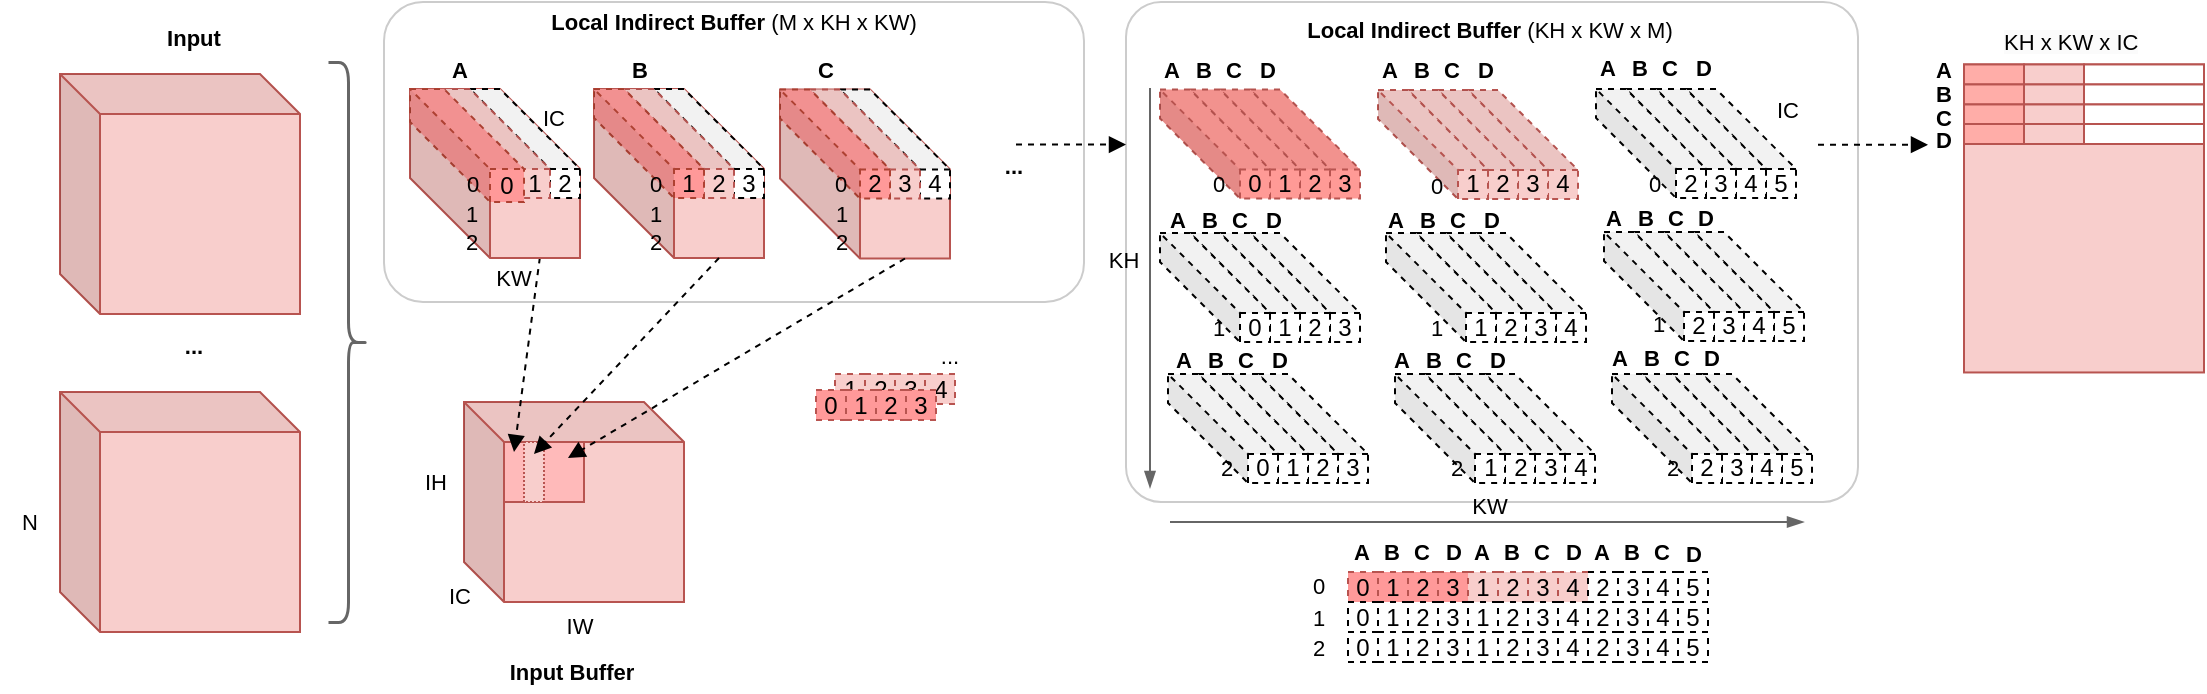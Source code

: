 <mxfile version="20.8.18" type="device"><diagram id="ae-v8owSXj6UldaDRLfe" name="Page-1"><mxGraphModel dx="1970" dy="698" grid="1" gridSize="10" guides="1" tooltips="1" connect="1" arrows="1" fold="1" page="1" pageScale="1" pageWidth="850" pageHeight="1100" math="0" shadow="0"><root><mxCell id="0"/><mxCell id="1" parent="0"/><mxCell id="1ZvG7p0yHFpH57uy652_-35" value="1" style="whiteSpace=wrap;html=1;aspect=fixed;dashed=1;fillColor=#f8cecc;strokeColor=#b85450;" vertex="1" parent="1"><mxGeometry x="415.5" y="446" width="15" height="15" as="geometry"/></mxCell><mxCell id="1ZvG7p0yHFpH57uy652_-36" value="2" style="whiteSpace=wrap;html=1;aspect=fixed;dashed=1;fillColor=#f8cecc;strokeColor=#b85450;" vertex="1" parent="1"><mxGeometry x="430.5" y="446" width="15" height="15" as="geometry"/></mxCell><mxCell id="1ZvG7p0yHFpH57uy652_-37" value="3" style="whiteSpace=wrap;html=1;aspect=fixed;dashed=1;fillColor=#f8cecc;strokeColor=#b85450;" vertex="1" parent="1"><mxGeometry x="445.5" y="446" width="15" height="15" as="geometry"/></mxCell><mxCell id="1ZvG7p0yHFpH57uy652_-38" value="4" style="whiteSpace=wrap;html=1;aspect=fixed;dashed=1;fillColor=#f8cecc;strokeColor=#b85450;" vertex="1" parent="1"><mxGeometry x="460.5" y="446" width="15" height="15" as="geometry"/></mxCell><mxCell id="DsUd5H_w7NQg_PdXJim7-3" value="" style="shape=cube;whiteSpace=wrap;html=1;boundedLbl=1;backgroundOutline=1;darkOpacity=0.05;darkOpacity2=0.1;size=20;fillColor=#f8cecc;strokeColor=#b85450;" parent="1" vertex="1"><mxGeometry x="28" y="455" width="120" height="120" as="geometry"/></mxCell><mxCell id="DsUd5H_w7NQg_PdXJim7-4" value="" style="shape=cube;whiteSpace=wrap;html=1;boundedLbl=1;backgroundOutline=1;darkOpacity=0.05;darkOpacity2=0.1;size=20;fillColor=#f8cecc;strokeColor=#b85450;" parent="1" vertex="1"><mxGeometry x="230" y="460" width="110" height="100" as="geometry"/></mxCell><mxCell id="DsUd5H_w7NQg_PdXJim7-5" value="" style="whiteSpace=wrap;html=1;aspect=fixed;fillColor=#f8cecc;strokeColor=#b85450;" parent="1" vertex="1"><mxGeometry x="240" y="352" width="20" height="20" as="geometry"/></mxCell><mxCell id="DsUd5H_w7NQg_PdXJim7-6" value="" style="rounded=0;whiteSpace=wrap;html=1;fillColor=#FFBABA;strokeColor=#b85450;" parent="1" vertex="1"><mxGeometry x="250" y="480" width="40" height="30" as="geometry"/></mxCell><mxCell id="DsUd5H_w7NQg_PdXJim7-7" value="" style="rounded=0;whiteSpace=wrap;html=1;fillColor=#f8cecc;strokeColor=#b85450;dashed=1;dashPattern=1 1;" parent="1" vertex="1"><mxGeometry x="260" y="480" width="10" height="30" as="geometry"/></mxCell><mxCell id="DsUd5H_w7NQg_PdXJim7-9" value="" style="rounded=1;whiteSpace=wrap;html=1;strokeColor=#CCCCCC;arcSize=13;" parent="1" vertex="1"><mxGeometry x="190" y="260" width="350" height="150" as="geometry"/></mxCell><mxCell id="DsUd5H_w7NQg_PdXJim7-12" value="&lt;font style=&quot;font-size: 11px;&quot;&gt;KW&lt;/font&gt;" style="text;html=1;strokeColor=none;fillColor=none;align=center;verticalAlign=middle;whiteSpace=wrap;rounded=0;fontSize=12;" parent="1" vertex="1"><mxGeometry x="240" y="388" width="30" height="20" as="geometry"/></mxCell><mxCell id="DsUd5H_w7NQg_PdXJim7-23" value="&lt;span style=&quot;font-size: 11px;&quot;&gt;...&lt;/span&gt;" style="text;html=1;strokeColor=none;fillColor=none;align=center;verticalAlign=middle;whiteSpace=wrap;rounded=0;fontSize=12;" parent="1" vertex="1"><mxGeometry x="458" y="427" width="30" height="20" as="geometry"/></mxCell><mxCell id="DsUd5H_w7NQg_PdXJim7-24" value="&lt;font style=&quot;font-size: 11px;&quot;&gt;Local Indirect Buffer&lt;span style=&quot;font-weight: normal;&quot;&gt; (M x KH x KW)&lt;/span&gt;&lt;/font&gt;" style="text;html=1;strokeColor=none;fillColor=none;align=center;verticalAlign=middle;whiteSpace=wrap;rounded=0;fontSize=12;fontStyle=1" parent="1" vertex="1"><mxGeometry x="258" y="260" width="214" height="20" as="geometry"/></mxCell><mxCell id="DsUd5H_w7NQg_PdXJim7-25" value="" style="shape=cube;whiteSpace=wrap;html=1;boundedLbl=1;backgroundOutline=1;darkOpacity=0.05;darkOpacity2=0.1;size=20;fillColor=#f8cecc;strokeColor=#b85450;" parent="1" vertex="1"><mxGeometry x="28" y="296" width="120" height="120" as="geometry"/></mxCell><mxCell id="DsUd5H_w7NQg_PdXJim7-26" value="" style="endArrow=block;html=1;rounded=0;fontSize=11;entryX=0;entryY=0;entryDx=0;entryDy=0;entryPerimeter=0;dashed=1;endFill=1;exitX=0.764;exitY=0.996;exitDx=0;exitDy=0;exitPerimeter=0;" parent="1" source="1ZvG7p0yHFpH57uy652_-11" edge="1"><mxGeometry width="50" height="50" relative="1" as="geometry"><mxPoint x="250.847" y="387" as="sourcePoint"/><mxPoint x="255.0" y="485" as="targetPoint"/></mxGeometry></mxCell><mxCell id="DsUd5H_w7NQg_PdXJim7-29" value="&lt;span style=&quot;font-size: 11px;&quot;&gt;IH&lt;/span&gt;" style="text;html=1;strokeColor=none;fillColor=none;align=center;verticalAlign=middle;whiteSpace=wrap;rounded=0;fontSize=8;" parent="1" vertex="1"><mxGeometry x="201" y="490" width="30" height="20" as="geometry"/></mxCell><mxCell id="DsUd5H_w7NQg_PdXJim7-30" value="&lt;span style=&quot;font-size: 11px;&quot;&gt;IW&lt;/span&gt;" style="text;html=1;strokeColor=none;fillColor=none;align=center;verticalAlign=middle;whiteSpace=wrap;rounded=0;fontSize=8;" parent="1" vertex="1"><mxGeometry x="273" y="562" width="30" height="20" as="geometry"/></mxCell><mxCell id="DsUd5H_w7NQg_PdXJim7-31" value="&lt;span style=&quot;font-size: 11px;&quot;&gt;IC&lt;/span&gt;" style="text;html=1;strokeColor=none;fillColor=none;align=center;verticalAlign=middle;whiteSpace=wrap;rounded=0;fontSize=8;" parent="1" vertex="1"><mxGeometry x="213" y="547" width="30" height="20" as="geometry"/></mxCell><mxCell id="DsUd5H_w7NQg_PdXJim7-32" value="&lt;font style=&quot;font-size: 11px;&quot;&gt;Input Buffer&lt;/font&gt;" style="text;html=1;strokeColor=none;fillColor=none;align=center;verticalAlign=middle;whiteSpace=wrap;rounded=0;fontSize=12;fontStyle=1" parent="1" vertex="1"><mxGeometry x="235" y="585" width="98" height="20" as="geometry"/></mxCell><mxCell id="DsUd5H_w7NQg_PdXJim7-33" value="&lt;font style=&quot;font-size: 11px;&quot;&gt;Input&lt;/font&gt;" style="text;html=1;strokeColor=none;fillColor=none;align=center;verticalAlign=middle;whiteSpace=wrap;rounded=0;fontSize=12;fontStyle=1" parent="1" vertex="1"><mxGeometry x="46" y="268" width="98" height="20" as="geometry"/></mxCell><mxCell id="DsUd5H_w7NQg_PdXJim7-34" value="&lt;span style=&quot;font-size: 11px;&quot;&gt;...&lt;/span&gt;" style="text;html=1;strokeColor=none;fillColor=none;align=center;verticalAlign=middle;whiteSpace=wrap;rounded=0;fontSize=12;fontStyle=1" parent="1" vertex="1"><mxGeometry x="46" y="422" width="98" height="20" as="geometry"/></mxCell><mxCell id="DsUd5H_w7NQg_PdXJim7-68" value="&lt;span style=&quot;font-size: 11px;&quot;&gt;N&lt;/span&gt;" style="text;html=1;strokeColor=none;fillColor=none;align=center;verticalAlign=middle;whiteSpace=wrap;rounded=0;fontSize=8;" parent="1" vertex="1"><mxGeometry x="-2" y="510" width="30" height="20" as="geometry"/></mxCell><mxCell id="DsUd5H_w7NQg_PdXJim7-69" value="" style="shape=curlyBracket;whiteSpace=wrap;html=1;rounded=1;flipH=1;labelPosition=right;verticalLabelPosition=middle;align=left;verticalAlign=middle;strokeColor=#666666;fontSize=11;fillColor=#f6c2c0;strokeWidth=1.5;" parent="1" vertex="1"><mxGeometry x="162" y="290" width="20" height="280" as="geometry"/></mxCell><mxCell id="1ZvG7p0yHFpH57uy652_-3" value="" style="shape=cube;whiteSpace=wrap;html=1;boundedLbl=1;backgroundOutline=1;darkOpacity=0.05;darkOpacity2=0.1;size=40;fillColor=#f8cecc;strokeColor=#b85450;" vertex="1" parent="1"><mxGeometry x="295" y="303.5" width="85" height="84.5" as="geometry"/></mxCell><mxCell id="1ZvG7p0yHFpH57uy652_-7" value="3" style="shape=cube;whiteSpace=wrap;html=1;boundedLbl=1;backgroundOutline=1;darkOpacity=0.05;darkOpacity2=0.1;size=40;dashed=1;" vertex="1" parent="1"><mxGeometry x="325" y="303.5" width="55" height="54.5" as="geometry"/></mxCell><mxCell id="1ZvG7p0yHFpH57uy652_-6" value="2" style="shape=cube;whiteSpace=wrap;html=1;boundedLbl=1;backgroundOutline=1;darkOpacity=0.05;darkOpacity2=0.1;size=40;dashed=1;fillColor=#f8cecc;strokeColor=#b85450;" vertex="1" parent="1"><mxGeometry x="310" y="303.5" width="55" height="54.5" as="geometry"/></mxCell><mxCell id="1ZvG7p0yHFpH57uy652_-5" value="1" style="shape=cube;whiteSpace=wrap;html=1;boundedLbl=1;backgroundOutline=1;darkOpacity=0.05;darkOpacity2=0.1;size=40;dashed=1;fillColor=#FF9999;strokeColor=#ae4132;" vertex="1" parent="1"><mxGeometry x="295" y="303.5" width="55" height="54.5" as="geometry"/></mxCell><mxCell id="1ZvG7p0yHFpH57uy652_-8" value="&lt;font style=&quot;font-size: 11px;&quot;&gt;0&lt;/font&gt;" style="text;html=1;strokeColor=none;fillColor=none;align=center;verticalAlign=middle;whiteSpace=wrap;rounded=0;fontSize=8;" vertex="1" parent="1"><mxGeometry x="311" y="341" width="30" height="20" as="geometry"/></mxCell><mxCell id="1ZvG7p0yHFpH57uy652_-9" value="&lt;font style=&quot;font-size: 11px;&quot;&gt;1&lt;/font&gt;" style="text;html=1;strokeColor=none;fillColor=none;align=center;verticalAlign=middle;whiteSpace=wrap;rounded=0;fontSize=8;" vertex="1" parent="1"><mxGeometry x="311" y="354" width="30" height="23" as="geometry"/></mxCell><mxCell id="1ZvG7p0yHFpH57uy652_-10" value="&lt;font style=&quot;font-size: 11px;&quot;&gt;2&lt;/font&gt;" style="text;html=1;strokeColor=none;fillColor=none;align=center;verticalAlign=middle;whiteSpace=wrap;rounded=0;fontSize=8;" vertex="1" parent="1"><mxGeometry x="311" y="370" width="30" height="20" as="geometry"/></mxCell><mxCell id="1ZvG7p0yHFpH57uy652_-11" value="" style="shape=cube;whiteSpace=wrap;html=1;boundedLbl=1;backgroundOutline=1;darkOpacity=0.05;darkOpacity2=0.1;size=40;fillColor=#f8cecc;strokeColor=#b85450;" vertex="1" parent="1"><mxGeometry x="203" y="303.5" width="85" height="84.5" as="geometry"/></mxCell><mxCell id="1ZvG7p0yHFpH57uy652_-12" value="2" style="shape=cube;whiteSpace=wrap;html=1;boundedLbl=1;backgroundOutline=1;darkOpacity=0.05;darkOpacity2=0.1;size=40;dashed=1;" vertex="1" parent="1"><mxGeometry x="233" y="303.5" width="55" height="54.5" as="geometry"/></mxCell><mxCell id="1ZvG7p0yHFpH57uy652_-13" value="1" style="shape=cube;whiteSpace=wrap;html=1;boundedLbl=1;backgroundOutline=1;darkOpacity=0.05;darkOpacity2=0.1;size=40;dashed=1;fillColor=#f8cecc;strokeColor=#b85450;" vertex="1" parent="1"><mxGeometry x="218" y="303.5" width="55" height="54.5" as="geometry"/></mxCell><mxCell id="1ZvG7p0yHFpH57uy652_-14" value="0" style="shape=cube;whiteSpace=wrap;html=1;boundedLbl=1;backgroundOutline=1;darkOpacity=0.05;darkOpacity2=0.1;size=40;dashed=1;fillColor=#FF9999;strokeColor=#ae4132;" vertex="1" parent="1"><mxGeometry x="203" y="303.5" width="57" height="56.48" as="geometry"/></mxCell><mxCell id="1ZvG7p0yHFpH57uy652_-15" value="&lt;font style=&quot;font-size: 11px;&quot;&gt;0&lt;/font&gt;" style="text;html=1;strokeColor=none;fillColor=none;align=center;verticalAlign=middle;whiteSpace=wrap;rounded=0;fontSize=8;" vertex="1" parent="1"><mxGeometry x="219" y="341" width="31" height="20" as="geometry"/></mxCell><mxCell id="1ZvG7p0yHFpH57uy652_-16" value="&lt;font style=&quot;font-size: 11px;&quot;&gt;1&lt;/font&gt;" style="text;html=1;strokeColor=none;fillColor=none;align=center;verticalAlign=middle;whiteSpace=wrap;rounded=0;fontSize=8;" vertex="1" parent="1"><mxGeometry x="219" y="354" width="30" height="23" as="geometry"/></mxCell><mxCell id="1ZvG7p0yHFpH57uy652_-17" value="&lt;font style=&quot;font-size: 11px;&quot;&gt;2&lt;/font&gt;" style="text;html=1;strokeColor=none;fillColor=none;align=center;verticalAlign=middle;whiteSpace=wrap;rounded=0;fontSize=8;" vertex="1" parent="1"><mxGeometry x="219" y="370" width="30" height="20" as="geometry"/></mxCell><mxCell id="1ZvG7p0yHFpH57uy652_-18" value="&lt;font style=&quot;font-size: 11px;&quot;&gt;IC&lt;/font&gt;" style="text;html=1;strokeColor=none;fillColor=none;align=center;verticalAlign=middle;whiteSpace=wrap;rounded=0;fontSize=8;" vertex="1" parent="1"><mxGeometry x="260" y="307.75" width="30" height="20" as="geometry"/></mxCell><mxCell id="1ZvG7p0yHFpH57uy652_-19" value="&lt;font style=&quot;font-size: 11px;&quot;&gt;A&lt;/font&gt;" style="text;html=1;strokeColor=none;fillColor=none;align=center;verticalAlign=middle;whiteSpace=wrap;rounded=0;fontSize=8;fontStyle=1" vertex="1" parent="1"><mxGeometry x="213" y="283.5" width="30" height="20" as="geometry"/></mxCell><mxCell id="1ZvG7p0yHFpH57uy652_-20" value="&lt;font style=&quot;font-size: 11px;&quot;&gt;B&lt;/font&gt;" style="text;html=1;strokeColor=none;fillColor=none;align=center;verticalAlign=middle;whiteSpace=wrap;rounded=0;fontSize=8;fontStyle=1" vertex="1" parent="1"><mxGeometry x="303" y="283.5" width="30" height="20" as="geometry"/></mxCell><mxCell id="1ZvG7p0yHFpH57uy652_-21" value="" style="shape=cube;whiteSpace=wrap;html=1;boundedLbl=1;backgroundOutline=1;darkOpacity=0.05;darkOpacity2=0.1;size=40;fillColor=#f8cecc;strokeColor=#b85450;" vertex="1" parent="1"><mxGeometry x="388" y="303.75" width="85" height="84.5" as="geometry"/></mxCell><mxCell id="1ZvG7p0yHFpH57uy652_-22" value="4" style="shape=cube;whiteSpace=wrap;html=1;boundedLbl=1;backgroundOutline=1;darkOpacity=0.05;darkOpacity2=0.1;size=40;dashed=1;" vertex="1" parent="1"><mxGeometry x="418" y="303.75" width="55" height="54.5" as="geometry"/></mxCell><mxCell id="1ZvG7p0yHFpH57uy652_-23" value="3" style="shape=cube;whiteSpace=wrap;html=1;boundedLbl=1;backgroundOutline=1;darkOpacity=0.05;darkOpacity2=0.1;size=40;dashed=1;fillColor=#f8cecc;strokeColor=#b85450;" vertex="1" parent="1"><mxGeometry x="403" y="303.75" width="55" height="54.5" as="geometry"/></mxCell><mxCell id="1ZvG7p0yHFpH57uy652_-24" value="2" style="shape=cube;whiteSpace=wrap;html=1;boundedLbl=1;backgroundOutline=1;darkOpacity=0.05;darkOpacity2=0.1;size=40;dashed=1;fillColor=#FF9999;strokeColor=#ae4132;" vertex="1" parent="1"><mxGeometry x="388" y="303.75" width="55" height="54.5" as="geometry"/></mxCell><mxCell id="1ZvG7p0yHFpH57uy652_-25" value="&lt;font style=&quot;font-size: 11px;&quot;&gt;0&lt;/font&gt;" style="text;html=1;strokeColor=none;fillColor=none;align=center;verticalAlign=middle;whiteSpace=wrap;rounded=0;fontSize=8;" vertex="1" parent="1"><mxGeometry x="404" y="341.25" width="29" height="20" as="geometry"/></mxCell><mxCell id="1ZvG7p0yHFpH57uy652_-26" value="&lt;font style=&quot;font-size: 11px;&quot;&gt;1&lt;/font&gt;" style="text;html=1;strokeColor=none;fillColor=none;align=center;verticalAlign=middle;whiteSpace=wrap;rounded=0;fontSize=8;" vertex="1" parent="1"><mxGeometry x="404" y="354.25" width="30" height="23" as="geometry"/></mxCell><mxCell id="1ZvG7p0yHFpH57uy652_-27" value="&lt;font style=&quot;font-size: 11px;&quot;&gt;2&lt;/font&gt;" style="text;html=1;strokeColor=none;fillColor=none;align=center;verticalAlign=middle;whiteSpace=wrap;rounded=0;fontSize=8;" vertex="1" parent="1"><mxGeometry x="404" y="370.25" width="30" height="20" as="geometry"/></mxCell><mxCell id="1ZvG7p0yHFpH57uy652_-28" value="&lt;font style=&quot;font-size: 11px;&quot;&gt;C&lt;/font&gt;" style="text;html=1;strokeColor=none;fillColor=none;align=center;verticalAlign=middle;whiteSpace=wrap;rounded=0;fontSize=8;fontStyle=1" vertex="1" parent="1"><mxGeometry x="396" y="283.75" width="30" height="20" as="geometry"/></mxCell><mxCell id="DsUd5H_w7NQg_PdXJim7-27" value="" style="endArrow=block;html=1;rounded=0;fontSize=11;dashed=1;endFill=1;exitX=0;exitY=0;exitDx=62.5;exitDy=84.5;exitPerimeter=0;" parent="1" source="1ZvG7p0yHFpH57uy652_-3" edge="1"><mxGeometry width="50" height="50" relative="1" as="geometry"><mxPoint x="295.782" y="387" as="sourcePoint"/><mxPoint x="265" y="486" as="targetPoint"/></mxGeometry></mxCell><mxCell id="1ZvG7p0yHFpH57uy652_-29" value="&lt;span style=&quot;font-size: 11px;&quot;&gt;...&lt;/span&gt;" style="text;html=1;strokeColor=none;fillColor=none;align=center;verticalAlign=middle;whiteSpace=wrap;rounded=0;fontSize=8;fontStyle=1" vertex="1" parent="1"><mxGeometry x="490" y="332" width="30" height="20" as="geometry"/></mxCell><mxCell id="1ZvG7p0yHFpH57uy652_-30" value="" style="endArrow=block;html=1;rounded=0;fontSize=11;dashed=1;endFill=1;exitX=0;exitY=0;exitDx=62.5;exitDy=84.5;exitPerimeter=0;" edge="1" parent="1" source="1ZvG7p0yHFpH57uy652_-21"><mxGeometry width="50" height="50" relative="1" as="geometry"><mxPoint x="375" y="390" as="sourcePoint"/><mxPoint x="282" y="488" as="targetPoint"/></mxGeometry></mxCell><mxCell id="1ZvG7p0yHFpH57uy652_-31" value="0" style="whiteSpace=wrap;html=1;aspect=fixed;dashed=1;fillColor=#FF9999;strokeColor=#b85450;" vertex="1" parent="1"><mxGeometry x="406" y="454" width="15" height="15" as="geometry"/></mxCell><mxCell id="1ZvG7p0yHFpH57uy652_-32" value="1" style="whiteSpace=wrap;html=1;aspect=fixed;dashed=1;fillColor=#FF9999;strokeColor=#b85450;" vertex="1" parent="1"><mxGeometry x="421" y="454" width="15" height="15" as="geometry"/></mxCell><mxCell id="1ZvG7p0yHFpH57uy652_-33" value="2" style="whiteSpace=wrap;html=1;aspect=fixed;dashed=1;fillColor=#FF9999;strokeColor=#b85450;" vertex="1" parent="1"><mxGeometry x="436" y="454" width="15" height="15" as="geometry"/></mxCell><mxCell id="1ZvG7p0yHFpH57uy652_-34" value="3" style="whiteSpace=wrap;html=1;aspect=fixed;dashed=1;fillColor=#FF9999;strokeColor=#b85450;" vertex="1" parent="1"><mxGeometry x="451" y="454" width="15" height="15" as="geometry"/></mxCell><mxCell id="1ZvG7p0yHFpH57uy652_-39" value="" style="rounded=1;whiteSpace=wrap;html=1;strokeColor=#CCCCCC;arcSize=7;" vertex="1" parent="1"><mxGeometry x="561" y="260" width="366" height="250" as="geometry"/></mxCell><mxCell id="1ZvG7p0yHFpH57uy652_-42" value="&lt;font style=&quot;font-size: 11px;&quot;&gt;Local Indirect Buffer&lt;span style=&quot;font-weight: normal;&quot;&gt; (KH x KW x M)&lt;/span&gt;&lt;/font&gt;" style="text;html=1;strokeColor=none;fillColor=none;align=center;verticalAlign=middle;whiteSpace=wrap;rounded=0;fontSize=12;fontStyle=1" vertex="1" parent="1"><mxGeometry x="636" y="263.75" width="214" height="20" as="geometry"/></mxCell><mxCell id="1ZvG7p0yHFpH57uy652_-46" value="3" style="shape=cube;whiteSpace=wrap;html=1;boundedLbl=1;backgroundOutline=1;darkOpacity=0.05;darkOpacity2=0.1;size=40;dashed=1;fillColor=#FF9A96;strokeColor=#b85450;" vertex="1" parent="1"><mxGeometry x="623" y="303.75" width="55" height="54.5" as="geometry"/></mxCell><mxCell id="1ZvG7p0yHFpH57uy652_-47" value="2" style="shape=cube;whiteSpace=wrap;html=1;boundedLbl=1;backgroundOutline=1;darkOpacity=0.05;darkOpacity2=0.1;size=40;dashed=1;fillColor=#FF9A96;strokeColor=#b85450;" vertex="1" parent="1"><mxGeometry x="608" y="303.75" width="55" height="54.5" as="geometry"/></mxCell><mxCell id="1ZvG7p0yHFpH57uy652_-48" value="1" style="shape=cube;whiteSpace=wrap;html=1;boundedLbl=1;backgroundOutline=1;darkOpacity=0.05;darkOpacity2=0.1;size=40;dashed=1;fillColor=#FF9A96;strokeColor=#b85450;" vertex="1" parent="1"><mxGeometry x="593" y="303.75" width="55" height="54.5" as="geometry"/></mxCell><mxCell id="1ZvG7p0yHFpH57uy652_-51" value="0" style="shape=cube;whiteSpace=wrap;html=1;boundedLbl=1;backgroundOutline=1;darkOpacity=0.05;darkOpacity2=0.1;size=40;dashed=1;fillColor=#FF9A96;strokeColor=#b85450;" vertex="1" parent="1"><mxGeometry x="578" y="303.75" width="55" height="54.5" as="geometry"/></mxCell><mxCell id="1ZvG7p0yHFpH57uy652_-52" value="&lt;font style=&quot;font-size: 11px;&quot;&gt;0&lt;/font&gt;" style="text;html=1;strokeColor=none;fillColor=none;align=center;verticalAlign=middle;whiteSpace=wrap;rounded=0;fontSize=8;" vertex="1" parent="1"><mxGeometry x="593" y="341.25" width="29" height="20" as="geometry"/></mxCell><mxCell id="1ZvG7p0yHFpH57uy652_-53" value="&lt;font style=&quot;font-size: 11px;&quot;&gt;A&lt;/font&gt;" style="text;html=1;strokeColor=none;fillColor=none;align=center;verticalAlign=middle;whiteSpace=wrap;rounded=0;fontSize=8;fontStyle=1" vertex="1" parent="1"><mxGeometry x="569" y="283.5" width="30" height="20" as="geometry"/></mxCell><mxCell id="1ZvG7p0yHFpH57uy652_-55" value="&lt;font style=&quot;font-size: 11px;&quot;&gt;B&lt;/font&gt;" style="text;html=1;strokeColor=none;fillColor=none;align=center;verticalAlign=middle;whiteSpace=wrap;rounded=0;fontSize=8;fontStyle=1" vertex="1" parent="1"><mxGeometry x="585" y="283.5" width="30" height="20" as="geometry"/></mxCell><mxCell id="1ZvG7p0yHFpH57uy652_-56" value="&lt;font style=&quot;font-size: 11px;&quot;&gt;C&lt;/font&gt;" style="text;html=1;strokeColor=none;fillColor=none;align=center;verticalAlign=middle;whiteSpace=wrap;rounded=0;fontSize=8;fontStyle=1" vertex="1" parent="1"><mxGeometry x="600" y="283.5" width="30" height="20" as="geometry"/></mxCell><mxCell id="1ZvG7p0yHFpH57uy652_-57" value="&lt;font style=&quot;font-size: 11px;&quot;&gt;D&lt;/font&gt;" style="text;html=1;strokeColor=none;fillColor=none;align=center;verticalAlign=middle;whiteSpace=wrap;rounded=0;fontSize=8;fontStyle=1" vertex="1" parent="1"><mxGeometry x="617" y="283.75" width="30" height="20" as="geometry"/></mxCell><mxCell id="1ZvG7p0yHFpH57uy652_-58" value="&lt;font style=&quot;font-size: 11px;&quot;&gt;IC&lt;/font&gt;" style="text;html=1;strokeColor=none;fillColor=none;align=center;verticalAlign=middle;whiteSpace=wrap;rounded=0;fontSize=8;" vertex="1" parent="1"><mxGeometry x="877" y="304" width="30" height="20" as="geometry"/></mxCell><mxCell id="1ZvG7p0yHFpH57uy652_-59" value="4" style="shape=cube;whiteSpace=wrap;html=1;boundedLbl=1;backgroundOutline=1;darkOpacity=0.05;darkOpacity2=0.1;size=40;dashed=1;fillColor=#f8cecc;strokeColor=#b85450;" vertex="1" parent="1"><mxGeometry x="732" y="304" width="55" height="54.5" as="geometry"/></mxCell><mxCell id="1ZvG7p0yHFpH57uy652_-60" value="3" style="shape=cube;whiteSpace=wrap;html=1;boundedLbl=1;backgroundOutline=1;darkOpacity=0.05;darkOpacity2=0.1;size=40;dashed=1;fillColor=#f8cecc;strokeColor=#b85450;" vertex="1" parent="1"><mxGeometry x="717" y="304" width="55" height="54.5" as="geometry"/></mxCell><mxCell id="1ZvG7p0yHFpH57uy652_-61" value="2" style="shape=cube;whiteSpace=wrap;html=1;boundedLbl=1;backgroundOutline=1;darkOpacity=0.05;darkOpacity2=0.1;size=40;dashed=1;fillColor=#f8cecc;strokeColor=#b85450;" vertex="1" parent="1"><mxGeometry x="702" y="304" width="55" height="54.5" as="geometry"/></mxCell><mxCell id="1ZvG7p0yHFpH57uy652_-62" value="1" style="shape=cube;whiteSpace=wrap;html=1;boundedLbl=1;backgroundOutline=1;darkOpacity=0.05;darkOpacity2=0.1;size=40;dashed=1;fillColor=#f8cecc;strokeColor=#b85450;" vertex="1" parent="1"><mxGeometry x="687" y="304" width="55" height="54.5" as="geometry"/></mxCell><mxCell id="1ZvG7p0yHFpH57uy652_-63" value="&lt;font style=&quot;font-size: 11px;&quot;&gt;0&lt;/font&gt;" style="text;html=1;strokeColor=none;fillColor=none;align=center;verticalAlign=middle;whiteSpace=wrap;rounded=0;fontSize=8;" vertex="1" parent="1"><mxGeometry x="702" y="341.5" width="29" height="20" as="geometry"/></mxCell><mxCell id="1ZvG7p0yHFpH57uy652_-64" value="&lt;font style=&quot;font-size: 11px;&quot;&gt;A&lt;/font&gt;" style="text;html=1;strokeColor=none;fillColor=none;align=center;verticalAlign=middle;whiteSpace=wrap;rounded=0;fontSize=8;fontStyle=1" vertex="1" parent="1"><mxGeometry x="678" y="283.75" width="30" height="20" as="geometry"/></mxCell><mxCell id="1ZvG7p0yHFpH57uy652_-65" value="&lt;font style=&quot;font-size: 11px;&quot;&gt;B&lt;/font&gt;" style="text;html=1;strokeColor=none;fillColor=none;align=center;verticalAlign=middle;whiteSpace=wrap;rounded=0;fontSize=8;fontStyle=1" vertex="1" parent="1"><mxGeometry x="694" y="283.75" width="30" height="20" as="geometry"/></mxCell><mxCell id="1ZvG7p0yHFpH57uy652_-66" value="&lt;font style=&quot;font-size: 11px;&quot;&gt;C&lt;/font&gt;" style="text;html=1;strokeColor=none;fillColor=none;align=center;verticalAlign=middle;whiteSpace=wrap;rounded=0;fontSize=8;fontStyle=1" vertex="1" parent="1"><mxGeometry x="709" y="283.75" width="30" height="20" as="geometry"/></mxCell><mxCell id="1ZvG7p0yHFpH57uy652_-67" value="&lt;font style=&quot;font-size: 11px;&quot;&gt;D&lt;/font&gt;" style="text;html=1;strokeColor=none;fillColor=none;align=center;verticalAlign=middle;whiteSpace=wrap;rounded=0;fontSize=8;fontStyle=1" vertex="1" parent="1"><mxGeometry x="726" y="284" width="30" height="20" as="geometry"/></mxCell><mxCell id="1ZvG7p0yHFpH57uy652_-79" value="5" style="shape=cube;whiteSpace=wrap;html=1;boundedLbl=1;backgroundOutline=1;darkOpacity=0.05;darkOpacity2=0.1;size=40;dashed=1;" vertex="1" parent="1"><mxGeometry x="841" y="303.48" width="55" height="54.5" as="geometry"/></mxCell><mxCell id="1ZvG7p0yHFpH57uy652_-80" value="4" style="shape=cube;whiteSpace=wrap;html=1;boundedLbl=1;backgroundOutline=1;darkOpacity=0.05;darkOpacity2=0.1;size=40;dashed=1;" vertex="1" parent="1"><mxGeometry x="826" y="303.48" width="55" height="54.5" as="geometry"/></mxCell><mxCell id="1ZvG7p0yHFpH57uy652_-81" value="3" style="shape=cube;whiteSpace=wrap;html=1;boundedLbl=1;backgroundOutline=1;darkOpacity=0.05;darkOpacity2=0.1;size=40;dashed=1;" vertex="1" parent="1"><mxGeometry x="811" y="303.48" width="55" height="54.5" as="geometry"/></mxCell><mxCell id="1ZvG7p0yHFpH57uy652_-82" value="2" style="shape=cube;whiteSpace=wrap;html=1;boundedLbl=1;backgroundOutline=1;darkOpacity=0.05;darkOpacity2=0.1;size=40;dashed=1;" vertex="1" parent="1"><mxGeometry x="796" y="303.48" width="55" height="54.5" as="geometry"/></mxCell><mxCell id="1ZvG7p0yHFpH57uy652_-83" value="&lt;font style=&quot;font-size: 11px;&quot;&gt;0&lt;/font&gt;" style="text;html=1;strokeColor=none;fillColor=none;align=center;verticalAlign=middle;whiteSpace=wrap;rounded=0;fontSize=8;" vertex="1" parent="1"><mxGeometry x="811" y="340.98" width="29" height="20" as="geometry"/></mxCell><mxCell id="1ZvG7p0yHFpH57uy652_-84" value="&lt;font style=&quot;font-size: 11px;&quot;&gt;A&lt;/font&gt;" style="text;html=1;strokeColor=none;fillColor=none;align=center;verticalAlign=middle;whiteSpace=wrap;rounded=0;fontSize=8;fontStyle=1" vertex="1" parent="1"><mxGeometry x="787" y="283.23" width="30" height="20" as="geometry"/></mxCell><mxCell id="1ZvG7p0yHFpH57uy652_-85" value="&lt;font style=&quot;font-size: 11px;&quot;&gt;B&lt;/font&gt;" style="text;html=1;strokeColor=none;fillColor=none;align=center;verticalAlign=middle;whiteSpace=wrap;rounded=0;fontSize=8;fontStyle=1" vertex="1" parent="1"><mxGeometry x="803" y="283.23" width="30" height="20" as="geometry"/></mxCell><mxCell id="1ZvG7p0yHFpH57uy652_-86" value="&lt;font style=&quot;font-size: 11px;&quot;&gt;C&lt;/font&gt;" style="text;html=1;strokeColor=none;fillColor=none;align=center;verticalAlign=middle;whiteSpace=wrap;rounded=0;fontSize=8;fontStyle=1" vertex="1" parent="1"><mxGeometry x="818" y="283.23" width="30" height="20" as="geometry"/></mxCell><mxCell id="1ZvG7p0yHFpH57uy652_-87" value="&lt;font style=&quot;font-size: 11px;&quot;&gt;D&lt;/font&gt;" style="text;html=1;strokeColor=none;fillColor=none;align=center;verticalAlign=middle;whiteSpace=wrap;rounded=0;fontSize=8;fontStyle=1" vertex="1" parent="1"><mxGeometry x="835" y="283.48" width="30" height="20" as="geometry"/></mxCell><mxCell id="1ZvG7p0yHFpH57uy652_-89" value="3" style="shape=cube;whiteSpace=wrap;html=1;boundedLbl=1;backgroundOutline=1;darkOpacity=0.05;darkOpacity2=0.1;size=40;dashed=1;fillColor=#FFFFFF;" vertex="1" parent="1"><mxGeometry x="623" y="375.5" width="55" height="54.5" as="geometry"/></mxCell><mxCell id="1ZvG7p0yHFpH57uy652_-90" value="2" style="shape=cube;whiteSpace=wrap;html=1;boundedLbl=1;backgroundOutline=1;darkOpacity=0.05;darkOpacity2=0.1;size=40;dashed=1;fillColor=#FFFFFF;" vertex="1" parent="1"><mxGeometry x="608" y="375.5" width="55" height="54.5" as="geometry"/></mxCell><mxCell id="1ZvG7p0yHFpH57uy652_-91" value="1" style="shape=cube;whiteSpace=wrap;html=1;boundedLbl=1;backgroundOutline=1;darkOpacity=0.05;darkOpacity2=0.1;size=40;dashed=1;fillColor=#FFFFFF;" vertex="1" parent="1"><mxGeometry x="593" y="375.5" width="55" height="54.5" as="geometry"/></mxCell><mxCell id="1ZvG7p0yHFpH57uy652_-92" value="0" style="shape=cube;whiteSpace=wrap;html=1;boundedLbl=1;backgroundOutline=1;darkOpacity=0.05;darkOpacity2=0.1;size=40;dashed=1;fillColor=#FFFFFF;" vertex="1" parent="1"><mxGeometry x="578" y="375.5" width="55" height="54.5" as="geometry"/></mxCell><mxCell id="1ZvG7p0yHFpH57uy652_-93" value="&lt;font style=&quot;font-size: 11px;&quot;&gt;1&lt;/font&gt;" style="text;html=1;strokeColor=none;fillColor=none;align=center;verticalAlign=middle;whiteSpace=wrap;rounded=0;fontSize=8;" vertex="1" parent="1"><mxGeometry x="593" y="413" width="29" height="20" as="geometry"/></mxCell><mxCell id="1ZvG7p0yHFpH57uy652_-94" value="3" style="shape=cube;whiteSpace=wrap;html=1;boundedLbl=1;backgroundOutline=1;darkOpacity=0.05;darkOpacity2=0.1;size=40;dashed=1;fillColor=#FFFFFF;" vertex="1" parent="1"><mxGeometry x="627" y="446" width="55" height="54.5" as="geometry"/></mxCell><mxCell id="1ZvG7p0yHFpH57uy652_-95" value="2" style="shape=cube;whiteSpace=wrap;html=1;boundedLbl=1;backgroundOutline=1;darkOpacity=0.05;darkOpacity2=0.1;size=40;dashed=1;fillColor=#FFFFFF;" vertex="1" parent="1"><mxGeometry x="612" y="446" width="55" height="54.5" as="geometry"/></mxCell><mxCell id="1ZvG7p0yHFpH57uy652_-96" value="1" style="shape=cube;whiteSpace=wrap;html=1;boundedLbl=1;backgroundOutline=1;darkOpacity=0.05;darkOpacity2=0.1;size=40;dashed=1;fillColor=#FFFFFF;" vertex="1" parent="1"><mxGeometry x="597" y="446" width="55" height="54.5" as="geometry"/></mxCell><mxCell id="1ZvG7p0yHFpH57uy652_-97" value="0" style="shape=cube;whiteSpace=wrap;html=1;boundedLbl=1;backgroundOutline=1;darkOpacity=0.05;darkOpacity2=0.1;size=40;dashed=1;fillColor=#FFFFFF;" vertex="1" parent="1"><mxGeometry x="582" y="446" width="55" height="54.5" as="geometry"/></mxCell><mxCell id="1ZvG7p0yHFpH57uy652_-102" value="&lt;font style=&quot;font-size: 11px;&quot;&gt;2&lt;/font&gt;" style="text;html=1;strokeColor=none;fillColor=none;align=center;verticalAlign=middle;whiteSpace=wrap;rounded=0;fontSize=8;" vertex="1" parent="1"><mxGeometry x="597" y="482.5" width="29" height="20" as="geometry"/></mxCell><mxCell id="1ZvG7p0yHFpH57uy652_-103" value="4" style="shape=cube;whiteSpace=wrap;html=1;boundedLbl=1;backgroundOutline=1;darkOpacity=0.05;darkOpacity2=0.1;size=40;dashed=1;" vertex="1" parent="1"><mxGeometry x="736" y="375.5" width="55" height="54.5" as="geometry"/></mxCell><mxCell id="1ZvG7p0yHFpH57uy652_-104" value="3" style="shape=cube;whiteSpace=wrap;html=1;boundedLbl=1;backgroundOutline=1;darkOpacity=0.05;darkOpacity2=0.1;size=40;dashed=1;" vertex="1" parent="1"><mxGeometry x="721" y="375.5" width="55" height="54.5" as="geometry"/></mxCell><mxCell id="1ZvG7p0yHFpH57uy652_-105" value="2" style="shape=cube;whiteSpace=wrap;html=1;boundedLbl=1;backgroundOutline=1;darkOpacity=0.05;darkOpacity2=0.1;size=40;dashed=1;" vertex="1" parent="1"><mxGeometry x="706" y="375.5" width="55" height="54.5" as="geometry"/></mxCell><mxCell id="1ZvG7p0yHFpH57uy652_-106" value="1" style="shape=cube;whiteSpace=wrap;html=1;boundedLbl=1;backgroundOutline=1;darkOpacity=0.05;darkOpacity2=0.1;size=40;dashed=1;" vertex="1" parent="1"><mxGeometry x="691" y="375.5" width="55" height="54.5" as="geometry"/></mxCell><mxCell id="1ZvG7p0yHFpH57uy652_-107" value="4" style="shape=cube;whiteSpace=wrap;html=1;boundedLbl=1;backgroundOutline=1;darkOpacity=0.05;darkOpacity2=0.1;size=40;dashed=1;" vertex="1" parent="1"><mxGeometry x="740.5" y="446" width="55" height="54.5" as="geometry"/></mxCell><mxCell id="1ZvG7p0yHFpH57uy652_-108" value="3" style="shape=cube;whiteSpace=wrap;html=1;boundedLbl=1;backgroundOutline=1;darkOpacity=0.05;darkOpacity2=0.1;size=40;dashed=1;" vertex="1" parent="1"><mxGeometry x="725.5" y="446" width="55" height="54.5" as="geometry"/></mxCell><mxCell id="1ZvG7p0yHFpH57uy652_-109" value="2" style="shape=cube;whiteSpace=wrap;html=1;boundedLbl=1;backgroundOutline=1;darkOpacity=0.05;darkOpacity2=0.1;size=40;dashed=1;" vertex="1" parent="1"><mxGeometry x="710.5" y="446" width="55" height="54.5" as="geometry"/></mxCell><mxCell id="1ZvG7p0yHFpH57uy652_-110" value="1" style="shape=cube;whiteSpace=wrap;html=1;boundedLbl=1;backgroundOutline=1;darkOpacity=0.05;darkOpacity2=0.1;size=40;dashed=1;" vertex="1" parent="1"><mxGeometry x="695.5" y="446" width="55" height="54.5" as="geometry"/></mxCell><mxCell id="1ZvG7p0yHFpH57uy652_-115" value="5" style="shape=cube;whiteSpace=wrap;html=1;boundedLbl=1;backgroundOutline=1;darkOpacity=0.05;darkOpacity2=0.1;size=40;dashed=1;" vertex="1" parent="1"><mxGeometry x="845" y="375" width="55" height="54.5" as="geometry"/></mxCell><mxCell id="1ZvG7p0yHFpH57uy652_-116" value="4" style="shape=cube;whiteSpace=wrap;html=1;boundedLbl=1;backgroundOutline=1;darkOpacity=0.05;darkOpacity2=0.1;size=40;dashed=1;" vertex="1" parent="1"><mxGeometry x="830" y="375" width="55" height="54.5" as="geometry"/></mxCell><mxCell id="1ZvG7p0yHFpH57uy652_-117" value="3" style="shape=cube;whiteSpace=wrap;html=1;boundedLbl=1;backgroundOutline=1;darkOpacity=0.05;darkOpacity2=0.1;size=40;dashed=1;" vertex="1" parent="1"><mxGeometry x="815" y="375" width="55" height="54.5" as="geometry"/></mxCell><mxCell id="1ZvG7p0yHFpH57uy652_-118" value="2" style="shape=cube;whiteSpace=wrap;html=1;boundedLbl=1;backgroundOutline=1;darkOpacity=0.05;darkOpacity2=0.1;size=40;dashed=1;" vertex="1" parent="1"><mxGeometry x="800" y="375" width="55" height="54.5" as="geometry"/></mxCell><mxCell id="1ZvG7p0yHFpH57uy652_-119" value="5" style="shape=cube;whiteSpace=wrap;html=1;boundedLbl=1;backgroundOutline=1;darkOpacity=0.05;darkOpacity2=0.1;size=40;dashed=1;" vertex="1" parent="1"><mxGeometry x="849" y="446" width="55" height="54.5" as="geometry"/></mxCell><mxCell id="1ZvG7p0yHFpH57uy652_-120" value="4" style="shape=cube;whiteSpace=wrap;html=1;boundedLbl=1;backgroundOutline=1;darkOpacity=0.05;darkOpacity2=0.1;size=40;dashed=1;" vertex="1" parent="1"><mxGeometry x="834" y="446" width="55" height="54.5" as="geometry"/></mxCell><mxCell id="1ZvG7p0yHFpH57uy652_-121" value="3" style="shape=cube;whiteSpace=wrap;html=1;boundedLbl=1;backgroundOutline=1;darkOpacity=0.05;darkOpacity2=0.1;size=40;dashed=1;" vertex="1" parent="1"><mxGeometry x="819" y="446" width="55" height="54.5" as="geometry"/></mxCell><mxCell id="1ZvG7p0yHFpH57uy652_-122" value="2" style="shape=cube;whiteSpace=wrap;html=1;boundedLbl=1;backgroundOutline=1;darkOpacity=0.05;darkOpacity2=0.1;size=40;dashed=1;" vertex="1" parent="1"><mxGeometry x="804" y="446" width="55" height="54.5" as="geometry"/></mxCell><mxCell id="1ZvG7p0yHFpH57uy652_-123" value="&lt;font style=&quot;font-size: 11px;&quot;&gt;1&lt;/font&gt;" style="text;html=1;strokeColor=none;fillColor=none;align=center;verticalAlign=middle;whiteSpace=wrap;rounded=0;fontSize=8;" vertex="1" parent="1"><mxGeometry x="702" y="413" width="29" height="20" as="geometry"/></mxCell><mxCell id="1ZvG7p0yHFpH57uy652_-124" value="&lt;font style=&quot;font-size: 11px;&quot;&gt;1&lt;/font&gt;" style="text;html=1;strokeColor=none;fillColor=none;align=center;verticalAlign=middle;whiteSpace=wrap;rounded=0;fontSize=8;" vertex="1" parent="1"><mxGeometry x="813" y="411" width="29" height="20" as="geometry"/></mxCell><mxCell id="1ZvG7p0yHFpH57uy652_-125" value="&lt;font style=&quot;font-size: 11px;&quot;&gt;2&lt;/font&gt;" style="text;html=1;strokeColor=none;fillColor=none;align=center;verticalAlign=middle;whiteSpace=wrap;rounded=0;fontSize=8;" vertex="1" parent="1"><mxGeometry x="711.5" y="482.5" width="29" height="20" as="geometry"/></mxCell><mxCell id="1ZvG7p0yHFpH57uy652_-126" value="&lt;font style=&quot;font-size: 11px;&quot;&gt;2&lt;/font&gt;" style="text;html=1;strokeColor=none;fillColor=none;align=center;verticalAlign=middle;whiteSpace=wrap;rounded=0;fontSize=8;" vertex="1" parent="1"><mxGeometry x="820" y="483" width="29" height="20" as="geometry"/></mxCell><mxCell id="1ZvG7p0yHFpH57uy652_-127" value="&lt;font style=&quot;font-size: 11px;&quot;&gt;A&lt;/font&gt;" style="text;html=1;strokeColor=none;fillColor=none;align=center;verticalAlign=middle;whiteSpace=wrap;rounded=0;fontSize=8;fontStyle=1" vertex="1" parent="1"><mxGeometry x="572" y="358.5" width="30" height="20" as="geometry"/></mxCell><mxCell id="1ZvG7p0yHFpH57uy652_-128" value="&lt;font style=&quot;font-size: 11px;&quot;&gt;B&lt;/font&gt;" style="text;html=1;strokeColor=none;fillColor=none;align=center;verticalAlign=middle;whiteSpace=wrap;rounded=0;fontSize=8;fontStyle=1" vertex="1" parent="1"><mxGeometry x="588" y="358.5" width="30" height="20" as="geometry"/></mxCell><mxCell id="1ZvG7p0yHFpH57uy652_-129" value="&lt;font style=&quot;font-size: 11px;&quot;&gt;C&lt;/font&gt;" style="text;html=1;strokeColor=none;fillColor=none;align=center;verticalAlign=middle;whiteSpace=wrap;rounded=0;fontSize=8;fontStyle=1" vertex="1" parent="1"><mxGeometry x="603" y="358.5" width="30" height="20" as="geometry"/></mxCell><mxCell id="1ZvG7p0yHFpH57uy652_-130" value="&lt;font style=&quot;font-size: 11px;&quot;&gt;D&lt;/font&gt;" style="text;html=1;strokeColor=none;fillColor=none;align=center;verticalAlign=middle;whiteSpace=wrap;rounded=0;fontSize=8;fontStyle=1" vertex="1" parent="1"><mxGeometry x="620" y="358.75" width="30" height="20" as="geometry"/></mxCell><mxCell id="1ZvG7p0yHFpH57uy652_-131" value="&lt;font style=&quot;font-size: 11px;&quot;&gt;A&lt;/font&gt;" style="text;html=1;strokeColor=none;fillColor=none;align=center;verticalAlign=middle;whiteSpace=wrap;rounded=0;fontSize=8;fontStyle=1" vertex="1" parent="1"><mxGeometry x="681" y="358.75" width="30" height="20" as="geometry"/></mxCell><mxCell id="1ZvG7p0yHFpH57uy652_-132" value="&lt;font style=&quot;font-size: 11px;&quot;&gt;B&lt;/font&gt;" style="text;html=1;strokeColor=none;fillColor=none;align=center;verticalAlign=middle;whiteSpace=wrap;rounded=0;fontSize=8;fontStyle=1" vertex="1" parent="1"><mxGeometry x="697" y="358.75" width="30" height="20" as="geometry"/></mxCell><mxCell id="1ZvG7p0yHFpH57uy652_-133" value="&lt;font style=&quot;font-size: 11px;&quot;&gt;C&lt;/font&gt;" style="text;html=1;strokeColor=none;fillColor=none;align=center;verticalAlign=middle;whiteSpace=wrap;rounded=0;fontSize=8;fontStyle=1" vertex="1" parent="1"><mxGeometry x="712" y="358.75" width="30" height="20" as="geometry"/></mxCell><mxCell id="1ZvG7p0yHFpH57uy652_-134" value="&lt;font style=&quot;font-size: 11px;&quot;&gt;D&lt;/font&gt;" style="text;html=1;strokeColor=none;fillColor=none;align=center;verticalAlign=middle;whiteSpace=wrap;rounded=0;fontSize=8;fontStyle=1" vertex="1" parent="1"><mxGeometry x="729" y="359" width="30" height="20" as="geometry"/></mxCell><mxCell id="1ZvG7p0yHFpH57uy652_-135" value="&lt;font style=&quot;font-size: 11px;&quot;&gt;A&lt;/font&gt;" style="text;html=1;strokeColor=none;fillColor=none;align=center;verticalAlign=middle;whiteSpace=wrap;rounded=0;fontSize=8;fontStyle=1" vertex="1" parent="1"><mxGeometry x="790" y="358.23" width="30" height="20" as="geometry"/></mxCell><mxCell id="1ZvG7p0yHFpH57uy652_-136" value="&lt;font style=&quot;font-size: 11px;&quot;&gt;B&lt;/font&gt;" style="text;html=1;strokeColor=none;fillColor=none;align=center;verticalAlign=middle;whiteSpace=wrap;rounded=0;fontSize=8;fontStyle=1" vertex="1" parent="1"><mxGeometry x="806" y="358.23" width="30" height="20" as="geometry"/></mxCell><mxCell id="1ZvG7p0yHFpH57uy652_-137" value="&lt;font style=&quot;font-size: 11px;&quot;&gt;C&lt;/font&gt;" style="text;html=1;strokeColor=none;fillColor=none;align=center;verticalAlign=middle;whiteSpace=wrap;rounded=0;fontSize=8;fontStyle=1" vertex="1" parent="1"><mxGeometry x="821" y="358.23" width="30" height="20" as="geometry"/></mxCell><mxCell id="1ZvG7p0yHFpH57uy652_-138" value="&lt;font style=&quot;font-size: 11px;&quot;&gt;D&lt;/font&gt;" style="text;html=1;strokeColor=none;fillColor=none;align=center;verticalAlign=middle;whiteSpace=wrap;rounded=0;fontSize=8;fontStyle=1" vertex="1" parent="1"><mxGeometry x="836" y="358.23" width="30" height="20" as="geometry"/></mxCell><mxCell id="1ZvG7p0yHFpH57uy652_-139" value="&lt;font style=&quot;font-size: 11px;&quot;&gt;A&lt;/font&gt;" style="text;html=1;strokeColor=none;fillColor=none;align=center;verticalAlign=middle;whiteSpace=wrap;rounded=0;fontSize=8;fontStyle=1" vertex="1" parent="1"><mxGeometry x="575" y="428.5" width="30" height="20" as="geometry"/></mxCell><mxCell id="1ZvG7p0yHFpH57uy652_-140" value="&lt;font style=&quot;font-size: 11px;&quot;&gt;B&lt;/font&gt;" style="text;html=1;strokeColor=none;fillColor=none;align=center;verticalAlign=middle;whiteSpace=wrap;rounded=0;fontSize=8;fontStyle=1" vertex="1" parent="1"><mxGeometry x="591" y="428.5" width="30" height="20" as="geometry"/></mxCell><mxCell id="1ZvG7p0yHFpH57uy652_-141" value="&lt;font style=&quot;font-size: 11px;&quot;&gt;C&lt;/font&gt;" style="text;html=1;strokeColor=none;fillColor=none;align=center;verticalAlign=middle;whiteSpace=wrap;rounded=0;fontSize=8;fontStyle=1" vertex="1" parent="1"><mxGeometry x="606" y="428.5" width="30" height="20" as="geometry"/></mxCell><mxCell id="1ZvG7p0yHFpH57uy652_-142" value="&lt;font style=&quot;font-size: 11px;&quot;&gt;D&lt;/font&gt;" style="text;html=1;strokeColor=none;fillColor=none;align=center;verticalAlign=middle;whiteSpace=wrap;rounded=0;fontSize=8;fontStyle=1" vertex="1" parent="1"><mxGeometry x="623" y="428.75" width="30" height="20" as="geometry"/></mxCell><mxCell id="1ZvG7p0yHFpH57uy652_-143" value="&lt;font style=&quot;font-size: 11px;&quot;&gt;A&lt;/font&gt;" style="text;html=1;strokeColor=none;fillColor=none;align=center;verticalAlign=middle;whiteSpace=wrap;rounded=0;fontSize=8;fontStyle=1" vertex="1" parent="1"><mxGeometry x="684" y="428.75" width="30" height="20" as="geometry"/></mxCell><mxCell id="1ZvG7p0yHFpH57uy652_-144" value="&lt;font style=&quot;font-size: 11px;&quot;&gt;B&lt;/font&gt;" style="text;html=1;strokeColor=none;fillColor=none;align=center;verticalAlign=middle;whiteSpace=wrap;rounded=0;fontSize=8;fontStyle=1" vertex="1" parent="1"><mxGeometry x="700" y="428.75" width="30" height="20" as="geometry"/></mxCell><mxCell id="1ZvG7p0yHFpH57uy652_-145" value="&lt;font style=&quot;font-size: 11px;&quot;&gt;C&lt;/font&gt;" style="text;html=1;strokeColor=none;fillColor=none;align=center;verticalAlign=middle;whiteSpace=wrap;rounded=0;fontSize=8;fontStyle=1" vertex="1" parent="1"><mxGeometry x="715" y="428.75" width="30" height="20" as="geometry"/></mxCell><mxCell id="1ZvG7p0yHFpH57uy652_-146" value="&lt;font style=&quot;font-size: 11px;&quot;&gt;D&lt;/font&gt;" style="text;html=1;strokeColor=none;fillColor=none;align=center;verticalAlign=middle;whiteSpace=wrap;rounded=0;fontSize=8;fontStyle=1" vertex="1" parent="1"><mxGeometry x="732" y="429" width="30" height="20" as="geometry"/></mxCell><mxCell id="1ZvG7p0yHFpH57uy652_-147" value="&lt;font style=&quot;font-size: 11px;&quot;&gt;A&lt;/font&gt;" style="text;html=1;strokeColor=none;fillColor=none;align=center;verticalAlign=middle;whiteSpace=wrap;rounded=0;fontSize=8;fontStyle=1" vertex="1" parent="1"><mxGeometry x="793" y="428.23" width="30" height="20" as="geometry"/></mxCell><mxCell id="1ZvG7p0yHFpH57uy652_-148" value="&lt;font style=&quot;font-size: 11px;&quot;&gt;B&lt;/font&gt;" style="text;html=1;strokeColor=none;fillColor=none;align=center;verticalAlign=middle;whiteSpace=wrap;rounded=0;fontSize=8;fontStyle=1" vertex="1" parent="1"><mxGeometry x="809" y="428.23" width="30" height="20" as="geometry"/></mxCell><mxCell id="1ZvG7p0yHFpH57uy652_-149" value="&lt;font style=&quot;font-size: 11px;&quot;&gt;C&lt;/font&gt;" style="text;html=1;strokeColor=none;fillColor=none;align=center;verticalAlign=middle;whiteSpace=wrap;rounded=0;fontSize=8;fontStyle=1" vertex="1" parent="1"><mxGeometry x="824" y="428.23" width="30" height="20" as="geometry"/></mxCell><mxCell id="1ZvG7p0yHFpH57uy652_-150" value="&lt;font style=&quot;font-size: 11px;&quot;&gt;D&lt;/font&gt;" style="text;html=1;strokeColor=none;fillColor=none;align=center;verticalAlign=middle;whiteSpace=wrap;rounded=0;fontSize=8;fontStyle=1" vertex="1" parent="1"><mxGeometry x="839" y="428.23" width="30" height="20" as="geometry"/></mxCell><mxCell id="1ZvG7p0yHFpH57uy652_-151" value="0" style="whiteSpace=wrap;html=1;aspect=fixed;dashed=1;fillColor=#FF9999;strokeColor=#b85450;" vertex="1" parent="1"><mxGeometry x="672" y="545" width="15" height="15" as="geometry"/></mxCell><mxCell id="1ZvG7p0yHFpH57uy652_-152" value="1" style="whiteSpace=wrap;html=1;aspect=fixed;dashed=1;fillColor=#FF9999;strokeColor=#b85450;" vertex="1" parent="1"><mxGeometry x="687" y="545" width="15" height="15" as="geometry"/></mxCell><mxCell id="1ZvG7p0yHFpH57uy652_-153" value="2" style="whiteSpace=wrap;html=1;aspect=fixed;dashed=1;fillColor=#FF9999;strokeColor=#b85450;" vertex="1" parent="1"><mxGeometry x="702" y="545" width="15" height="15" as="geometry"/></mxCell><mxCell id="1ZvG7p0yHFpH57uy652_-154" value="3" style="whiteSpace=wrap;html=1;aspect=fixed;dashed=1;fillColor=#FF9999;strokeColor=#b85450;" vertex="1" parent="1"><mxGeometry x="717" y="545" width="15" height="15" as="geometry"/></mxCell><mxCell id="1ZvG7p0yHFpH57uy652_-159" value="1" style="whiteSpace=wrap;html=1;aspect=fixed;dashed=1;fillColor=#f8cecc;strokeColor=#b85450;" vertex="1" parent="1"><mxGeometry x="732" y="545" width="15" height="15" as="geometry"/></mxCell><mxCell id="1ZvG7p0yHFpH57uy652_-160" value="2" style="whiteSpace=wrap;html=1;aspect=fixed;dashed=1;fillColor=#f8cecc;strokeColor=#b85450;" vertex="1" parent="1"><mxGeometry x="747" y="545" width="15" height="15" as="geometry"/></mxCell><mxCell id="1ZvG7p0yHFpH57uy652_-161" value="3" style="whiteSpace=wrap;html=1;aspect=fixed;dashed=1;fillColor=#f8cecc;strokeColor=#b85450;" vertex="1" parent="1"><mxGeometry x="762" y="545" width="15" height="15" as="geometry"/></mxCell><mxCell id="1ZvG7p0yHFpH57uy652_-162" value="4" style="whiteSpace=wrap;html=1;aspect=fixed;dashed=1;fillColor=#f8cecc;strokeColor=#b85450;" vertex="1" parent="1"><mxGeometry x="777" y="545" width="15" height="15" as="geometry"/></mxCell><mxCell id="1ZvG7p0yHFpH57uy652_-163" value="2" style="whiteSpace=wrap;html=1;aspect=fixed;dashed=1;" vertex="1" parent="1"><mxGeometry x="792" y="545" width="15" height="15" as="geometry"/></mxCell><mxCell id="1ZvG7p0yHFpH57uy652_-164" value="3" style="whiteSpace=wrap;html=1;aspect=fixed;dashed=1;" vertex="1" parent="1"><mxGeometry x="807" y="545" width="15" height="15" as="geometry"/></mxCell><mxCell id="1ZvG7p0yHFpH57uy652_-165" value="4" style="whiteSpace=wrap;html=1;aspect=fixed;dashed=1;" vertex="1" parent="1"><mxGeometry x="822" y="545" width="15" height="15" as="geometry"/></mxCell><mxCell id="1ZvG7p0yHFpH57uy652_-166" value="5" style="whiteSpace=wrap;html=1;aspect=fixed;dashed=1;" vertex="1" parent="1"><mxGeometry x="837" y="545" width="15" height="15" as="geometry"/></mxCell><mxCell id="1ZvG7p0yHFpH57uy652_-167" value="0" style="whiteSpace=wrap;html=1;aspect=fixed;dashed=1;" vertex="1" parent="1"><mxGeometry x="672" y="560" width="15" height="15" as="geometry"/></mxCell><mxCell id="1ZvG7p0yHFpH57uy652_-168" value="1" style="whiteSpace=wrap;html=1;aspect=fixed;dashed=1;" vertex="1" parent="1"><mxGeometry x="687" y="560" width="15" height="15" as="geometry"/></mxCell><mxCell id="1ZvG7p0yHFpH57uy652_-169" value="2" style="whiteSpace=wrap;html=1;aspect=fixed;dashed=1;" vertex="1" parent="1"><mxGeometry x="702" y="560" width="15" height="15" as="geometry"/></mxCell><mxCell id="1ZvG7p0yHFpH57uy652_-170" value="3" style="whiteSpace=wrap;html=1;aspect=fixed;dashed=1;" vertex="1" parent="1"><mxGeometry x="717" y="560" width="15" height="15" as="geometry"/></mxCell><mxCell id="1ZvG7p0yHFpH57uy652_-171" value="1" style="whiteSpace=wrap;html=1;aspect=fixed;dashed=1;" vertex="1" parent="1"><mxGeometry x="732" y="560" width="15" height="15" as="geometry"/></mxCell><mxCell id="1ZvG7p0yHFpH57uy652_-172" value="2" style="whiteSpace=wrap;html=1;aspect=fixed;dashed=1;" vertex="1" parent="1"><mxGeometry x="747" y="560" width="15" height="15" as="geometry"/></mxCell><mxCell id="1ZvG7p0yHFpH57uy652_-173" value="3" style="whiteSpace=wrap;html=1;aspect=fixed;dashed=1;" vertex="1" parent="1"><mxGeometry x="762" y="560" width="15" height="15" as="geometry"/></mxCell><mxCell id="1ZvG7p0yHFpH57uy652_-174" value="4" style="whiteSpace=wrap;html=1;aspect=fixed;dashed=1;" vertex="1" parent="1"><mxGeometry x="777" y="560" width="15" height="15" as="geometry"/></mxCell><mxCell id="1ZvG7p0yHFpH57uy652_-175" value="2" style="whiteSpace=wrap;html=1;aspect=fixed;dashed=1;" vertex="1" parent="1"><mxGeometry x="792" y="560" width="15" height="15" as="geometry"/></mxCell><mxCell id="1ZvG7p0yHFpH57uy652_-176" value="3" style="whiteSpace=wrap;html=1;aspect=fixed;dashed=1;" vertex="1" parent="1"><mxGeometry x="807" y="560" width="15" height="15" as="geometry"/></mxCell><mxCell id="1ZvG7p0yHFpH57uy652_-177" value="4" style="whiteSpace=wrap;html=1;aspect=fixed;dashed=1;" vertex="1" parent="1"><mxGeometry x="822" y="560" width="15" height="15" as="geometry"/></mxCell><mxCell id="1ZvG7p0yHFpH57uy652_-178" value="5" style="whiteSpace=wrap;html=1;aspect=fixed;dashed=1;" vertex="1" parent="1"><mxGeometry x="837" y="560" width="15" height="15" as="geometry"/></mxCell><mxCell id="1ZvG7p0yHFpH57uy652_-179" value="0" style="whiteSpace=wrap;html=1;aspect=fixed;dashed=1;" vertex="1" parent="1"><mxGeometry x="672" y="575" width="15" height="15" as="geometry"/></mxCell><mxCell id="1ZvG7p0yHFpH57uy652_-180" value="1" style="whiteSpace=wrap;html=1;aspect=fixed;dashed=1;" vertex="1" parent="1"><mxGeometry x="687" y="575" width="15" height="15" as="geometry"/></mxCell><mxCell id="1ZvG7p0yHFpH57uy652_-181" value="2" style="whiteSpace=wrap;html=1;aspect=fixed;dashed=1;" vertex="1" parent="1"><mxGeometry x="702" y="575" width="15" height="15" as="geometry"/></mxCell><mxCell id="1ZvG7p0yHFpH57uy652_-182" value="3" style="whiteSpace=wrap;html=1;aspect=fixed;dashed=1;" vertex="1" parent="1"><mxGeometry x="717" y="575" width="15" height="15" as="geometry"/></mxCell><mxCell id="1ZvG7p0yHFpH57uy652_-183" value="1" style="whiteSpace=wrap;html=1;aspect=fixed;dashed=1;" vertex="1" parent="1"><mxGeometry x="732" y="575" width="15" height="15" as="geometry"/></mxCell><mxCell id="1ZvG7p0yHFpH57uy652_-184" value="2" style="whiteSpace=wrap;html=1;aspect=fixed;dashed=1;" vertex="1" parent="1"><mxGeometry x="747" y="575" width="15" height="15" as="geometry"/></mxCell><mxCell id="1ZvG7p0yHFpH57uy652_-185" value="3" style="whiteSpace=wrap;html=1;aspect=fixed;dashed=1;" vertex="1" parent="1"><mxGeometry x="762" y="575" width="15" height="15" as="geometry"/></mxCell><mxCell id="1ZvG7p0yHFpH57uy652_-186" value="4" style="whiteSpace=wrap;html=1;aspect=fixed;dashed=1;" vertex="1" parent="1"><mxGeometry x="777" y="575" width="15" height="15" as="geometry"/></mxCell><mxCell id="1ZvG7p0yHFpH57uy652_-187" value="2" style="whiteSpace=wrap;html=1;aspect=fixed;dashed=1;" vertex="1" parent="1"><mxGeometry x="792" y="575" width="15" height="15" as="geometry"/></mxCell><mxCell id="1ZvG7p0yHFpH57uy652_-188" value="3" style="whiteSpace=wrap;html=1;aspect=fixed;dashed=1;" vertex="1" parent="1"><mxGeometry x="807" y="575" width="15" height="15" as="geometry"/></mxCell><mxCell id="1ZvG7p0yHFpH57uy652_-189" value="4" style="whiteSpace=wrap;html=1;aspect=fixed;dashed=1;" vertex="1" parent="1"><mxGeometry x="822" y="575" width="15" height="15" as="geometry"/></mxCell><mxCell id="1ZvG7p0yHFpH57uy652_-190" value="5" style="whiteSpace=wrap;html=1;aspect=fixed;dashed=1;" vertex="1" parent="1"><mxGeometry x="837" y="575" width="15" height="15" as="geometry"/></mxCell><mxCell id="1ZvG7p0yHFpH57uy652_-191" value="&lt;font style=&quot;font-size: 11px;&quot;&gt;A&lt;/font&gt;" style="text;html=1;strokeColor=none;fillColor=none;align=center;verticalAlign=middle;whiteSpace=wrap;rounded=0;fontSize=8;fontStyle=1" vertex="1" parent="1"><mxGeometry x="664" y="525" width="30" height="20" as="geometry"/></mxCell><mxCell id="1ZvG7p0yHFpH57uy652_-192" value="&lt;font style=&quot;font-size: 11px;&quot;&gt;B&lt;/font&gt;" style="text;html=1;strokeColor=none;fillColor=none;align=center;verticalAlign=middle;whiteSpace=wrap;rounded=0;fontSize=8;fontStyle=1" vertex="1" parent="1"><mxGeometry x="679" y="525" width="30" height="20" as="geometry"/></mxCell><mxCell id="1ZvG7p0yHFpH57uy652_-193" value="&lt;font style=&quot;font-size: 11px;&quot;&gt;C&lt;/font&gt;" style="text;html=1;strokeColor=none;fillColor=none;align=center;verticalAlign=middle;whiteSpace=wrap;rounded=0;fontSize=8;fontStyle=1" vertex="1" parent="1"><mxGeometry x="694" y="525" width="30" height="20" as="geometry"/></mxCell><mxCell id="1ZvG7p0yHFpH57uy652_-194" value="&lt;font style=&quot;font-size: 11px;&quot;&gt;D&lt;/font&gt;" style="text;html=1;strokeColor=none;fillColor=none;align=center;verticalAlign=middle;whiteSpace=wrap;rounded=0;fontSize=8;fontStyle=1" vertex="1" parent="1"><mxGeometry x="710" y="525.25" width="30" height="20" as="geometry"/></mxCell><mxCell id="1ZvG7p0yHFpH57uy652_-195" value="&lt;font style=&quot;font-size: 11px;&quot;&gt;A&lt;/font&gt;" style="text;html=1;strokeColor=none;fillColor=none;align=center;verticalAlign=middle;whiteSpace=wrap;rounded=0;fontSize=8;fontStyle=1" vertex="1" parent="1"><mxGeometry x="724" y="524.75" width="30" height="20" as="geometry"/></mxCell><mxCell id="1ZvG7p0yHFpH57uy652_-196" value="&lt;font style=&quot;font-size: 11px;&quot;&gt;B&lt;/font&gt;" style="text;html=1;strokeColor=none;fillColor=none;align=center;verticalAlign=middle;whiteSpace=wrap;rounded=0;fontSize=8;fontStyle=1" vertex="1" parent="1"><mxGeometry x="739" y="524.75" width="30" height="20" as="geometry"/></mxCell><mxCell id="1ZvG7p0yHFpH57uy652_-197" value="&lt;font style=&quot;font-size: 11px;&quot;&gt;C&lt;/font&gt;" style="text;html=1;strokeColor=none;fillColor=none;align=center;verticalAlign=middle;whiteSpace=wrap;rounded=0;fontSize=8;fontStyle=1" vertex="1" parent="1"><mxGeometry x="754" y="524.75" width="30" height="20" as="geometry"/></mxCell><mxCell id="1ZvG7p0yHFpH57uy652_-198" value="&lt;font style=&quot;font-size: 11px;&quot;&gt;D&lt;/font&gt;" style="text;html=1;strokeColor=none;fillColor=none;align=center;verticalAlign=middle;whiteSpace=wrap;rounded=0;fontSize=8;fontStyle=1" vertex="1" parent="1"><mxGeometry x="770" y="525" width="30" height="20" as="geometry"/></mxCell><mxCell id="1ZvG7p0yHFpH57uy652_-199" value="&lt;font style=&quot;font-size: 11px;&quot;&gt;A&lt;/font&gt;" style="text;html=1;strokeColor=none;fillColor=none;align=center;verticalAlign=middle;whiteSpace=wrap;rounded=0;fontSize=8;fontStyle=1" vertex="1" parent="1"><mxGeometry x="784" y="525.25" width="30" height="20" as="geometry"/></mxCell><mxCell id="1ZvG7p0yHFpH57uy652_-200" value="&lt;font style=&quot;font-size: 11px;&quot;&gt;B&lt;/font&gt;" style="text;html=1;strokeColor=none;fillColor=none;align=center;verticalAlign=middle;whiteSpace=wrap;rounded=0;fontSize=8;fontStyle=1" vertex="1" parent="1"><mxGeometry x="799" y="525.25" width="30" height="20" as="geometry"/></mxCell><mxCell id="1ZvG7p0yHFpH57uy652_-201" value="&lt;font style=&quot;font-size: 11px;&quot;&gt;C&lt;/font&gt;" style="text;html=1;strokeColor=none;fillColor=none;align=center;verticalAlign=middle;whiteSpace=wrap;rounded=0;fontSize=8;fontStyle=1" vertex="1" parent="1"><mxGeometry x="814" y="525.25" width="30" height="20" as="geometry"/></mxCell><mxCell id="1ZvG7p0yHFpH57uy652_-202" value="&lt;font style=&quot;font-size: 11px;&quot;&gt;D&lt;/font&gt;" style="text;html=1;strokeColor=none;fillColor=none;align=center;verticalAlign=middle;whiteSpace=wrap;rounded=0;fontSize=8;fontStyle=1" vertex="1" parent="1"><mxGeometry x="830" y="525.5" width="30" height="20" as="geometry"/></mxCell><mxCell id="1ZvG7p0yHFpH57uy652_-203" value="&lt;font style=&quot;font-size: 11px;&quot;&gt;0&lt;/font&gt;" style="text;html=1;strokeColor=none;fillColor=none;align=center;verticalAlign=middle;whiteSpace=wrap;rounded=0;fontSize=8;" vertex="1" parent="1"><mxGeometry x="643" y="542" width="29" height="20" as="geometry"/></mxCell><mxCell id="1ZvG7p0yHFpH57uy652_-204" value="&lt;font style=&quot;font-size: 11px;&quot;&gt;1&lt;/font&gt;" style="text;html=1;strokeColor=none;fillColor=none;align=center;verticalAlign=middle;whiteSpace=wrap;rounded=0;fontSize=8;" vertex="1" parent="1"><mxGeometry x="643" y="557.5" width="29" height="20" as="geometry"/></mxCell><mxCell id="1ZvG7p0yHFpH57uy652_-205" value="&lt;font style=&quot;font-size: 11px;&quot;&gt;2&lt;/font&gt;" style="text;html=1;strokeColor=none;fillColor=none;align=center;verticalAlign=middle;whiteSpace=wrap;rounded=0;fontSize=8;" vertex="1" parent="1"><mxGeometry x="643" y="572.5" width="29" height="20" as="geometry"/></mxCell><mxCell id="1ZvG7p0yHFpH57uy652_-206" value="" style="endArrow=blockThin;html=1;rounded=0;fillColor=#ff8c80;endFill=1;strokeColor=#666666;" edge="1" parent="1"><mxGeometry width="50" height="50" relative="1" as="geometry"><mxPoint x="573" y="303" as="sourcePoint"/><mxPoint x="573" y="503" as="targetPoint"/></mxGeometry></mxCell><mxCell id="DsUd5H_w7NQg_PdXJim7-11" value="&lt;font style=&quot;font-size: 11px;&quot;&gt;KH&lt;/font&gt;" style="text;html=1;strokeColor=none;fillColor=none;align=center;verticalAlign=middle;whiteSpace=wrap;rounded=0;fontSize=8;" parent="1" vertex="1"><mxGeometry x="545" y="379" width="30" height="20" as="geometry"/></mxCell><mxCell id="1ZvG7p0yHFpH57uy652_-207" value="&lt;font style=&quot;font-size: 11px;&quot;&gt;KW&lt;/font&gt;" style="text;html=1;strokeColor=none;fillColor=none;align=center;verticalAlign=middle;whiteSpace=wrap;rounded=0;fontSize=8;" vertex="1" parent="1"><mxGeometry x="728" y="501.5" width="30" height="20" as="geometry"/></mxCell><mxCell id="1ZvG7p0yHFpH57uy652_-208" value="" style="endArrow=blockThin;html=1;rounded=0;fillColor=#ff8c80;endFill=1;strokeColor=#666666;" edge="1" parent="1"><mxGeometry width="50" height="50" relative="1" as="geometry"><mxPoint x="583" y="520" as="sourcePoint"/><mxPoint x="900" y="520" as="targetPoint"/></mxGeometry></mxCell><mxCell id="1ZvG7p0yHFpH57uy652_-210" value="" style="endArrow=block;html=1;rounded=0;fontSize=11;dashed=1;endFill=1;" edge="1" parent="1"><mxGeometry width="50" height="50" relative="1" as="geometry"><mxPoint x="506" y="331.26" as="sourcePoint"/><mxPoint x="561" y="331.26" as="targetPoint"/></mxGeometry></mxCell><mxCell id="1ZvG7p0yHFpH57uy652_-211" value="" style="endArrow=block;html=1;rounded=0;fontSize=11;dashed=1;endFill=1;" edge="1" parent="1"><mxGeometry width="50" height="50" relative="1" as="geometry"><mxPoint x="907" y="331.37" as="sourcePoint"/><mxPoint x="962" y="331.37" as="targetPoint"/></mxGeometry></mxCell><mxCell id="1ZvG7p0yHFpH57uy652_-213" value="" style="rounded=0;whiteSpace=wrap;html=1;fillColor=#f8cecc;strokeColor=#b85450;" vertex="1" parent="1"><mxGeometry x="980" y="291.23" width="120" height="154" as="geometry"/></mxCell><mxCell id="1ZvG7p0yHFpH57uy652_-214" value="&lt;span style=&quot;color: rgb(0, 0, 0); font-family: Helvetica; font-size: 11px; font-style: normal; font-variant-ligatures: normal; font-variant-caps: normal; font-weight: 400; letter-spacing: normal; orphans: 2; text-align: center; text-indent: 0px; text-transform: none; widows: 2; word-spacing: 0px; -webkit-text-stroke-width: 0px; background-color: rgb(251, 251, 251); text-decoration-thickness: initial; text-decoration-style: initial; text-decoration-color: initial; float: none; display: inline !important;&quot;&gt;KH x KW x IC&lt;/span&gt;" style="text;whiteSpace=wrap;html=1;" vertex="1" parent="1"><mxGeometry x="998" y="265.75" width="100" height="40" as="geometry"/></mxCell><mxCell id="1ZvG7p0yHFpH57uy652_-216" value="&lt;font style=&quot;font-size: 11px;&quot;&gt;A&lt;/font&gt;" style="text;html=1;strokeColor=none;fillColor=none;align=center;verticalAlign=middle;whiteSpace=wrap;rounded=0;fontSize=8;fontStyle=1" vertex="1" parent="1"><mxGeometry x="955" y="284" width="30" height="20" as="geometry"/></mxCell><mxCell id="1ZvG7p0yHFpH57uy652_-217" value="&lt;font style=&quot;font-size: 11px;&quot;&gt;B&lt;/font&gt;" style="text;html=1;strokeColor=none;fillColor=none;align=center;verticalAlign=middle;whiteSpace=wrap;rounded=0;fontSize=8;fontStyle=1" vertex="1" parent="1"><mxGeometry x="955" y="296" width="30" height="20" as="geometry"/></mxCell><mxCell id="1ZvG7p0yHFpH57uy652_-218" value="&lt;font style=&quot;font-size: 11px;&quot;&gt;C&lt;/font&gt;" style="text;html=1;strokeColor=none;fillColor=none;align=center;verticalAlign=middle;whiteSpace=wrap;rounded=0;fontSize=8;fontStyle=1" vertex="1" parent="1"><mxGeometry x="955" y="308" width="30" height="20" as="geometry"/></mxCell><mxCell id="1ZvG7p0yHFpH57uy652_-219" value="&lt;font style=&quot;font-size: 11px;&quot;&gt;D&lt;/font&gt;" style="text;html=1;strokeColor=none;fillColor=none;align=center;verticalAlign=middle;whiteSpace=wrap;rounded=0;fontSize=8;fontStyle=1" vertex="1" parent="1"><mxGeometry x="955" y="318.98" width="30" height="20" as="geometry"/></mxCell><mxCell id="1ZvG7p0yHFpH57uy652_-221" value="" style="rounded=0;whiteSpace=wrap;html=1;fillColor=#ffada8;strokeColor=#b85450;" vertex="1" parent="1"><mxGeometry x="980" y="291.23" width="30" height="10" as="geometry"/></mxCell><mxCell id="1ZvG7p0yHFpH57uy652_-222" value="" style="rounded=0;whiteSpace=wrap;html=1;fillColor=#f8cecc;strokeColor=#b85450;" vertex="1" parent="1"><mxGeometry x="1010" y="291.23" width="30" height="10" as="geometry"/></mxCell><mxCell id="1ZvG7p0yHFpH57uy652_-223" value="" style="rounded=0;whiteSpace=wrap;html=1;fillColor=#FFFFFF;strokeColor=#b85450;" vertex="1" parent="1"><mxGeometry x="1040" y="291.23" width="60" height="10" as="geometry"/></mxCell><mxCell id="1ZvG7p0yHFpH57uy652_-224" value="" style="rounded=0;whiteSpace=wrap;html=1;fillColor=#ffada8;strokeColor=#b85450;" vertex="1" parent="1"><mxGeometry x="980" y="301.23" width="30" height="10" as="geometry"/></mxCell><mxCell id="1ZvG7p0yHFpH57uy652_-225" value="" style="rounded=0;whiteSpace=wrap;html=1;fillColor=#f8cecc;strokeColor=#b85450;" vertex="1" parent="1"><mxGeometry x="1010" y="301.23" width="30" height="10" as="geometry"/></mxCell><mxCell id="1ZvG7p0yHFpH57uy652_-226" value="" style="rounded=0;whiteSpace=wrap;html=1;fillColor=#FFFFFF;strokeColor=#b85450;" vertex="1" parent="1"><mxGeometry x="1040" y="301.23" width="60" height="10" as="geometry"/></mxCell><mxCell id="1ZvG7p0yHFpH57uy652_-227" value="" style="rounded=0;whiteSpace=wrap;html=1;fillColor=#ffada8;strokeColor=#b85450;" vertex="1" parent="1"><mxGeometry x="980" y="311.23" width="30" height="10" as="geometry"/></mxCell><mxCell id="1ZvG7p0yHFpH57uy652_-228" value="" style="rounded=0;whiteSpace=wrap;html=1;fillColor=#f8cecc;strokeColor=#b85450;" vertex="1" parent="1"><mxGeometry x="1010" y="311.23" width="30" height="10" as="geometry"/></mxCell><mxCell id="1ZvG7p0yHFpH57uy652_-229" value="" style="rounded=0;whiteSpace=wrap;html=1;fillColor=#FFFFFF;strokeColor=#b85450;" vertex="1" parent="1"><mxGeometry x="1040" y="311.23" width="60" height="10" as="geometry"/></mxCell><mxCell id="1ZvG7p0yHFpH57uy652_-230" value="" style="rounded=0;whiteSpace=wrap;html=1;fillColor=#ffada8;strokeColor=#b85450;" vertex="1" parent="1"><mxGeometry x="980" y="321" width="30" height="10" as="geometry"/></mxCell><mxCell id="1ZvG7p0yHFpH57uy652_-231" value="" style="rounded=0;whiteSpace=wrap;html=1;fillColor=#f8cecc;strokeColor=#b85450;" vertex="1" parent="1"><mxGeometry x="1010" y="321" width="30" height="10" as="geometry"/></mxCell><mxCell id="1ZvG7p0yHFpH57uy652_-232" value="" style="rounded=0;whiteSpace=wrap;html=1;fillColor=#FFFFFF;strokeColor=#b85450;" vertex="1" parent="1"><mxGeometry x="1040" y="321" width="60" height="10" as="geometry"/></mxCell></root></mxGraphModel></diagram></mxfile>